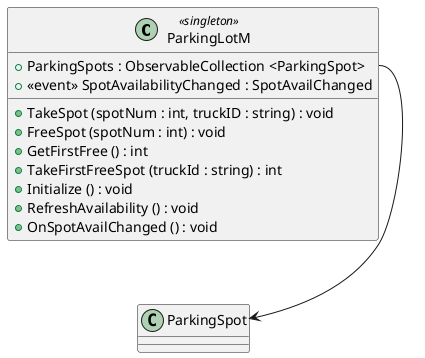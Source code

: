 @startuml
class ParkingLotM <<singleton>> {
    + ParkingSpots : ObservableCollection <ParkingSpot>
    +  <<event>> SpotAvailabilityChanged : SpotAvailChanged 
    + TakeSpot (spotNum : int, truckID : string) : void
    + FreeSpot (spotNum : int) : void
    + GetFirstFree () : int
    + TakeFirstFreeSpot (truckId : string) : int
    + Initialize () : void
    + RefreshAvailability () : void
    + OnSpotAvailChanged () : void
}
ParkingLotM::ParkingSpots --> ParkingSpot
@enduml
